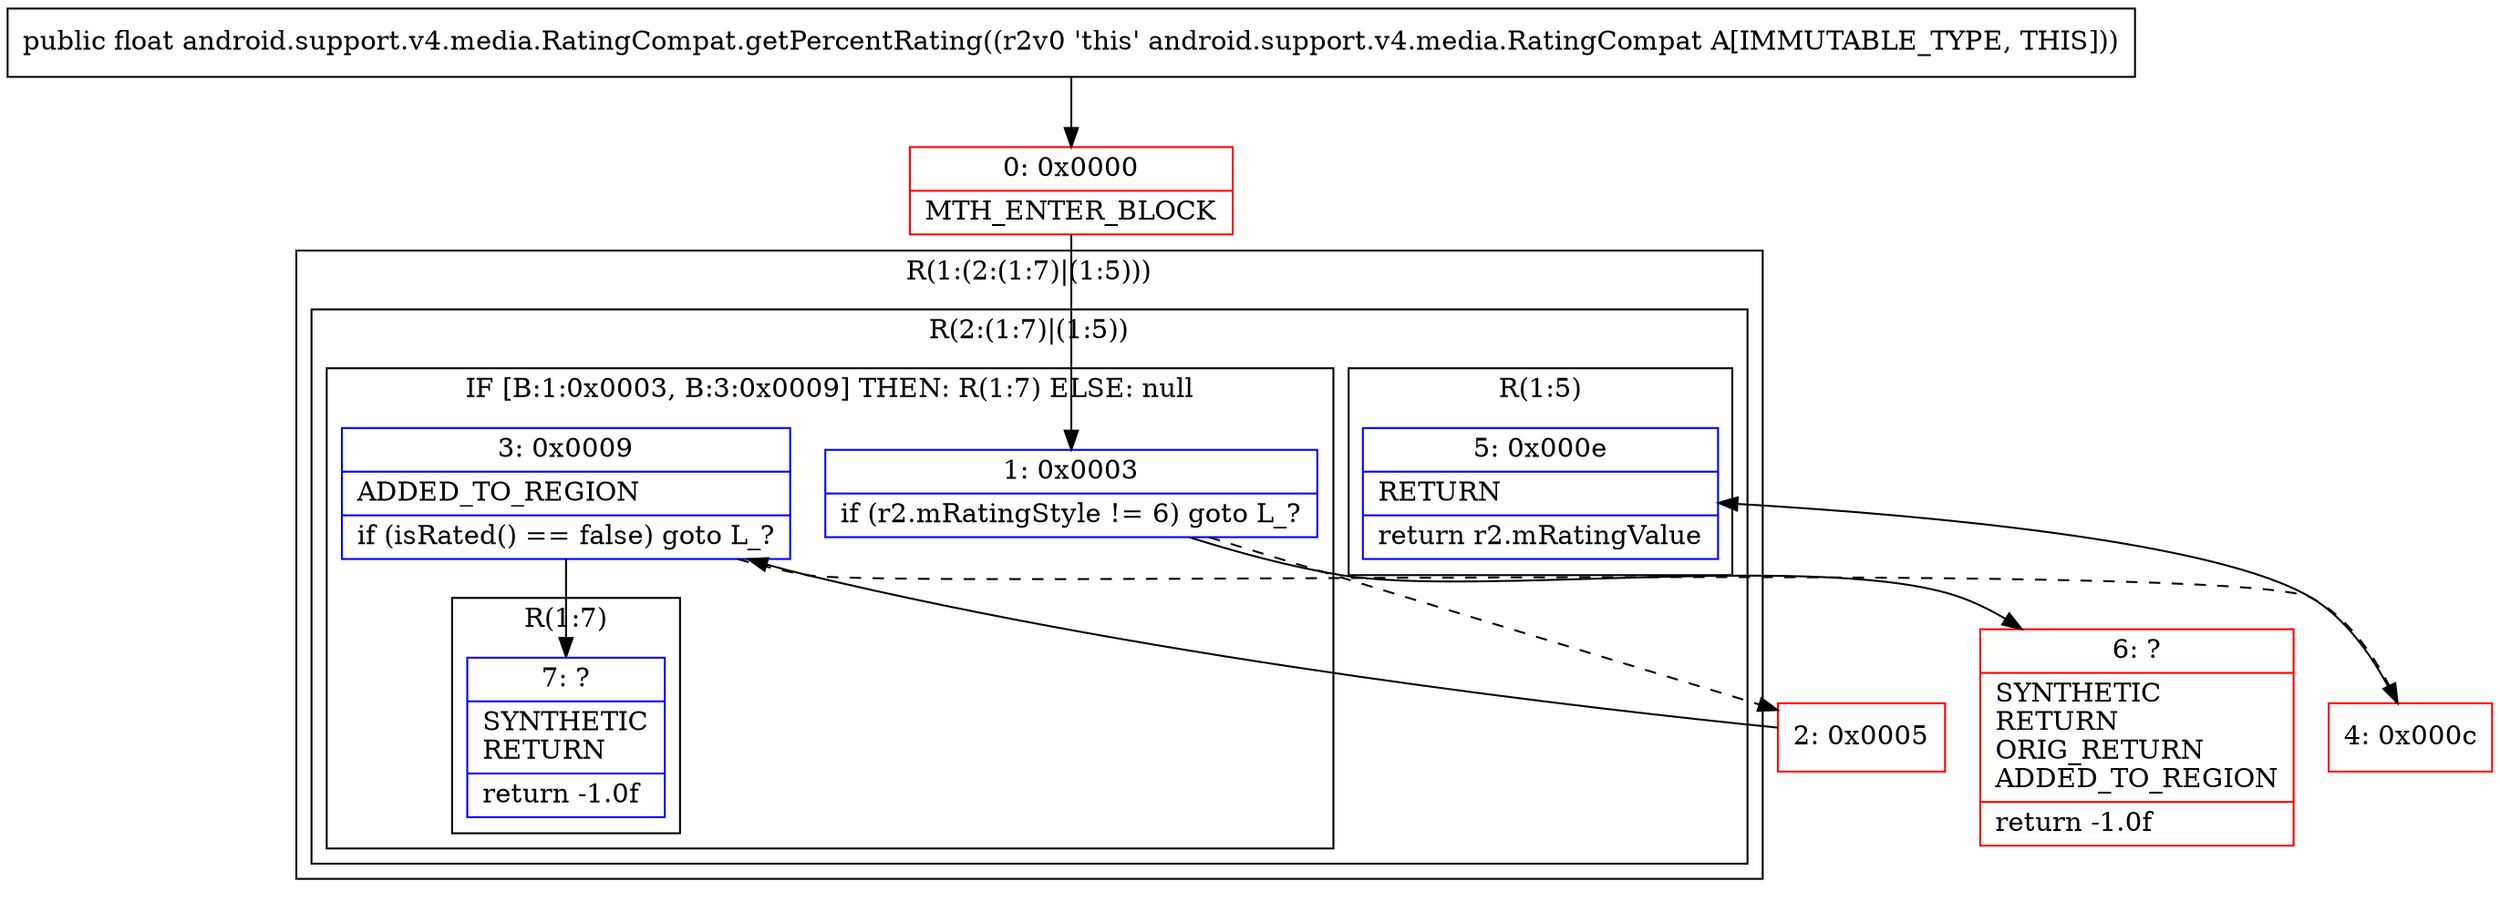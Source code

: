 digraph "CFG forandroid.support.v4.media.RatingCompat.getPercentRating()F" {
subgraph cluster_Region_652540962 {
label = "R(1:(2:(1:7)|(1:5)))";
node [shape=record,color=blue];
subgraph cluster_Region_2046753841 {
label = "R(2:(1:7)|(1:5))";
node [shape=record,color=blue];
subgraph cluster_IfRegion_338164545 {
label = "IF [B:1:0x0003, B:3:0x0009] THEN: R(1:7) ELSE: null";
node [shape=record,color=blue];
Node_1 [shape=record,label="{1\:\ 0x0003|if (r2.mRatingStyle != 6) goto L_?\l}"];
Node_3 [shape=record,label="{3\:\ 0x0009|ADDED_TO_REGION\l|if (isRated() == false) goto L_?\l}"];
subgraph cluster_Region_1014226022 {
label = "R(1:7)";
node [shape=record,color=blue];
Node_7 [shape=record,label="{7\:\ ?|SYNTHETIC\lRETURN\l|return \-1.0f\l}"];
}
}
subgraph cluster_Region_1031217702 {
label = "R(1:5)";
node [shape=record,color=blue];
Node_5 [shape=record,label="{5\:\ 0x000e|RETURN\l|return r2.mRatingValue\l}"];
}
}
}
Node_0 [shape=record,color=red,label="{0\:\ 0x0000|MTH_ENTER_BLOCK\l}"];
Node_2 [shape=record,color=red,label="{2\:\ 0x0005}"];
Node_4 [shape=record,color=red,label="{4\:\ 0x000c}"];
Node_6 [shape=record,color=red,label="{6\:\ ?|SYNTHETIC\lRETURN\lORIG_RETURN\lADDED_TO_REGION\l|return \-1.0f\l}"];
MethodNode[shape=record,label="{public float android.support.v4.media.RatingCompat.getPercentRating((r2v0 'this' android.support.v4.media.RatingCompat A[IMMUTABLE_TYPE, THIS])) }"];
MethodNode -> Node_0;
Node_1 -> Node_2[style=dashed];
Node_1 -> Node_6;
Node_3 -> Node_4[style=dashed];
Node_3 -> Node_7;
Node_0 -> Node_1;
Node_2 -> Node_3;
Node_4 -> Node_5;
}

